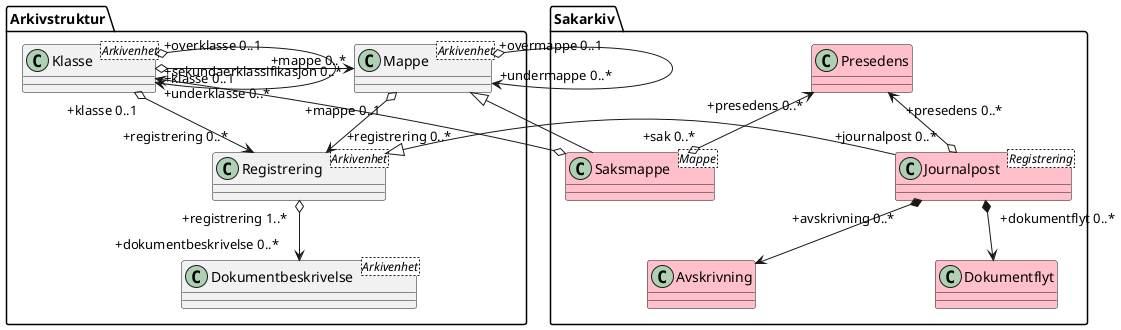 @startuml
skinparam classAttributeIconSize 0
skinparam nodesep 180

class Arkivstruktur.Klasse <Arkivenhet>
class Arkivstruktur.Mappe <Arkivenhet>
class Arkivstruktur.Registrering <Arkivenhet>
class Arkivstruktur.Dokumentbeskrivelse <Arkivenhet>
class Sakarkiv.Saksmappe <Mappe> #pink
class Sakarkiv.Presedens #pink
class Sakarkiv.Journalpost <Registrering> #pink
class Sakarkiv.Avskrivning #pink
class Sakarkiv.Dokumentflyt #pink

Arkivstruktur.Klasse "+overklasse 0..1" o--> "+underklasse 0..*" Arkivstruktur.Klasse
Arkivstruktur.Klasse "+klasse 0..1" o-> "+mappe 0..*" Arkivstruktur.Mappe
Arkivstruktur.Mappe "+overmappe 0..1" o--> "+undermappe 0..*" Arkivstruktur.Mappe
Arkivstruktur.Mappe <|-- Sakarkiv.Saksmappe
Sakarkiv.Saksmappe o--> "+sekundaerklassifikasjon 0..*" Arkivstruktur.Klasse
Sakarkiv.Presedens "+presedens 0..*" <--o "+sak 0..*" Sakarkiv.Saksmappe
Arkivstruktur.Mappe "+mappe 0..1" o--> "+registrering 0..*" Arkivstruktur.Registrering
Arkivstruktur.Klasse "+klasse 0..1" o--> "+registrering 0..*" Arkivstruktur.Registrering
Arkivstruktur.Registrering <|-- Sakarkiv.Journalpost
Sakarkiv.Presedens "+presedens 0..*" <--o "+journalpost 0..*" Sakarkiv.Journalpost
Sakarkiv.Journalpost "+avskrivning 0..*" *--> Sakarkiv.Avskrivning
Sakarkiv.Journalpost "+dokumentflyt 0..*" *--> Sakarkiv.Dokumentflyt
Arkivstruktur.Registrering "+registrering 1..*" o--> "+dokumentbeskrivelse 0..*" Arkivstruktur.Dokumentbeskrivelse
@enduml
